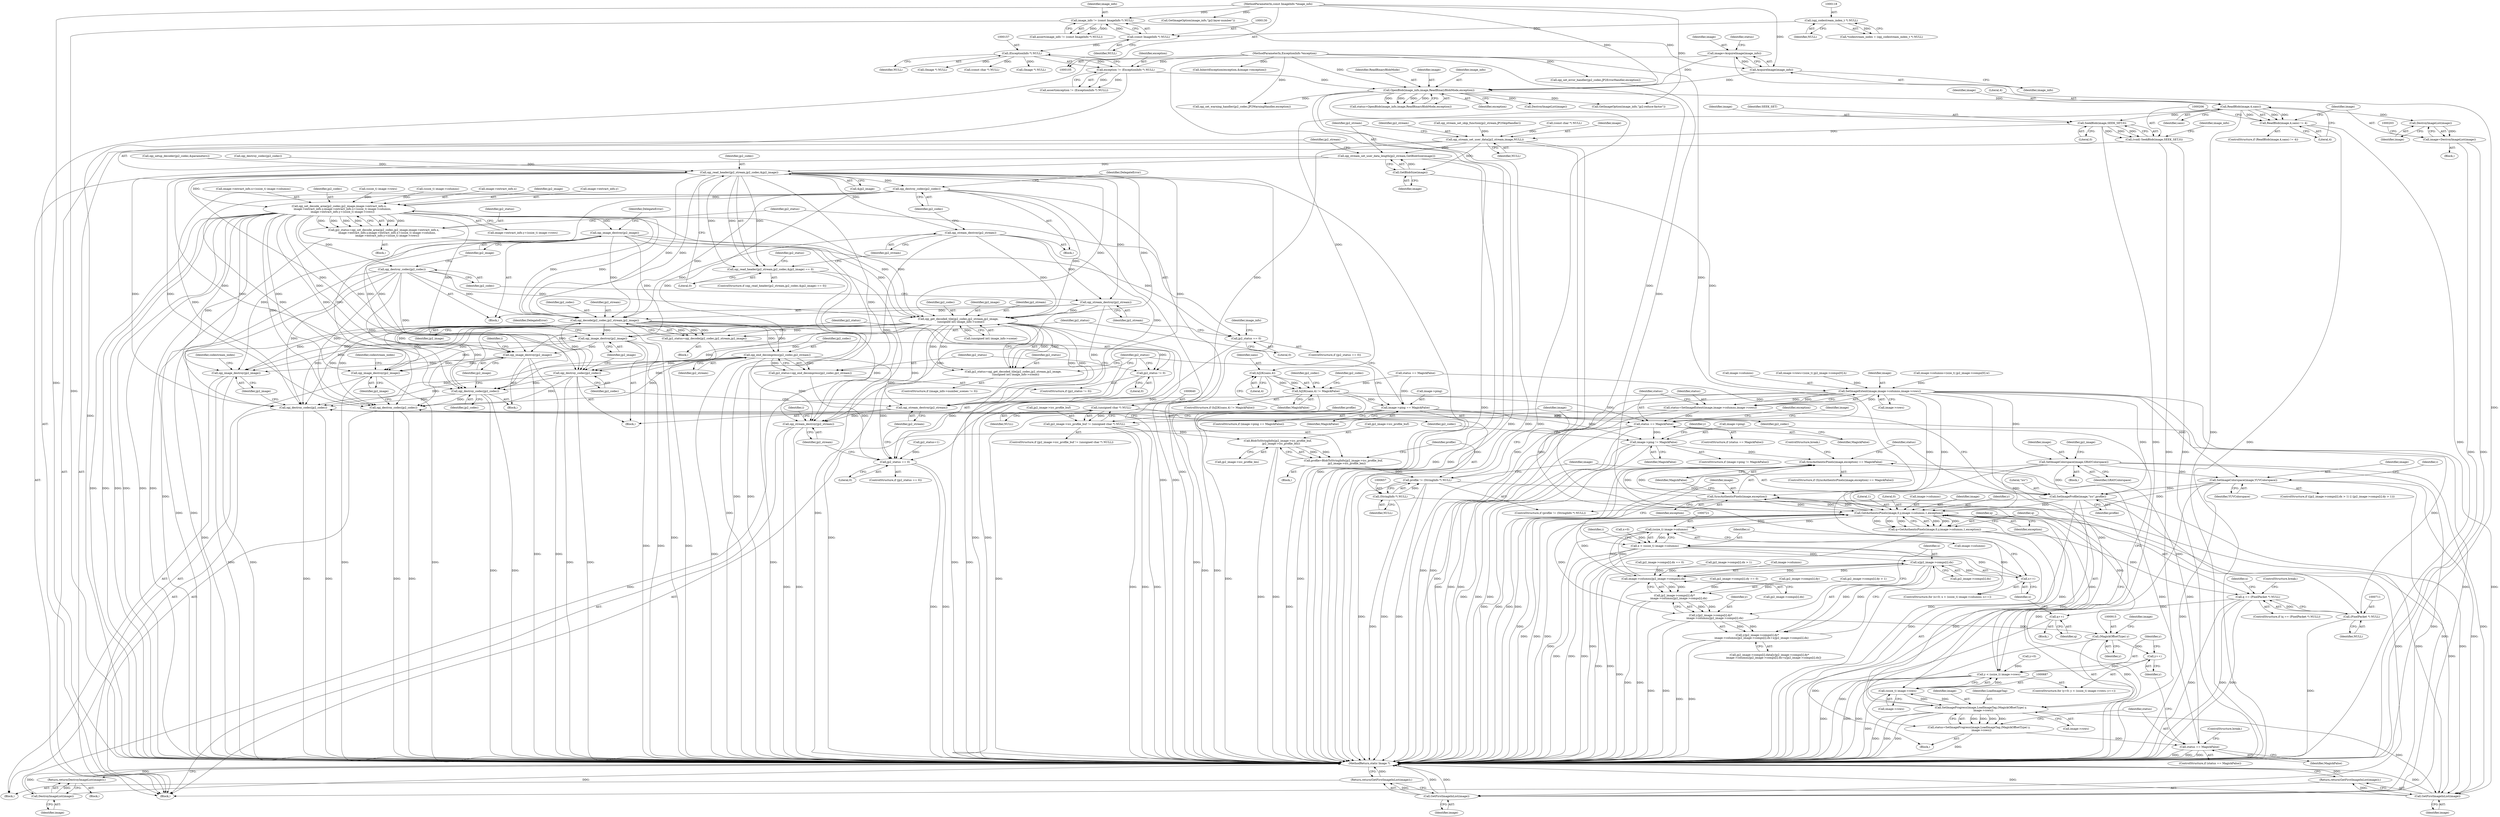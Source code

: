 digraph "0_ImageMagick_f6e9d0d9955e85bdd7540b251cd50d598dacc5e6_28@pointer" {
"1000191" [label="(Call,ReadBlob(image,4,sans))"];
"1000171" [label="(Call,OpenBlob(image_info,image,ReadBinaryBlobMode,exception))"];
"1000167" [label="(Call,AcquireImage(image_info))"];
"1000127" [label="(Call,image_info != (const ImageInfo *) NULL)"];
"1000106" [label="(MethodParameterIn,const ImageInfo *image_info)"];
"1000129" [label="(Call,(const ImageInfo *) NULL)"];
"1000117" [label="(Call,(opj_codestream_index_t *) NULL)"];
"1000165" [label="(Call,image=AcquireImage(image_info))"];
"1000154" [label="(Call,exception != (ExceptionInfo *) NULL)"];
"1000107" [label="(MethodParameterIn,ExceptionInfo *exception)"];
"1000156" [label="(Call,(ExceptionInfo *) NULL)"];
"1000190" [label="(Call,ReadBlob(image,4,sans) != 4)"];
"1000199" [label="(Call,DestroyImageList(image))"];
"1000197" [label="(Call,image=DestroyImageList(image))"];
"1000207" [label="(Call,SeekBlob(image,SEEK_SET,0))"];
"1000205" [label="(Call,(void) SeekBlob(image,SEEK_SET,0))"];
"1000314" [label="(Call,opj_stream_set_user_data(jp2_stream,image,NULL))"];
"1000318" [label="(Call,opj_stream_set_user_data_length(jp2_stream,GetBlobSize(image)))"];
"1000324" [label="(Call,opj_read_header(jp2_stream,jp2_codec,&jp2_image))"];
"1000323" [label="(Call,opj_read_header(jp2_stream,jp2_codec,&jp2_image) == 0)"];
"1000331" [label="(Call,opj_stream_destroy(jp2_stream))"];
"1000396" [label="(Call,opj_stream_destroy(jp2_stream))"];
"1000413" [label="(Call,opj_get_decoded_tile(jp2_codec,jp2_stream,jp2_image,\n      (unsigned int) image_info->scene))"];
"1000411" [label="(Call,jp2_status=opj_get_decoded_tile(jp2_codec,jp2_stream,jp2_image,\n      (unsigned int) image_info->scene))"];
"1000446" [label="(Call,jp2_status == 0)"];
"1000450" [label="(Call,opj_stream_destroy(jp2_stream))"];
"1000459" [label="(Call,opj_stream_destroy(jp2_stream))"];
"1000452" [label="(Call,opj_destroy_codec(jp2_codec))"];
"1000496" [label="(Call,opj_destroy_codec(jp2_codec))"];
"1000670" [label="(Call,opj_destroy_codec(jp2_codec))"];
"1000925" [label="(Call,opj_destroy_codec(jp2_codec))"];
"1000454" [label="(Call,opj_image_destroy(jp2_image))"];
"1000498" [label="(Call,opj_image_destroy(jp2_image))"];
"1000672" [label="(Call,opj_image_destroy(jp2_image))"];
"1000927" [label="(Call,opj_image_destroy(jp2_image))"];
"1000432" [label="(Call,opj_decode(jp2_codec,jp2_stream,jp2_image))"];
"1000430" [label="(Call,jp2_status=opj_decode(jp2_codec,jp2_stream,jp2_image))"];
"1000437" [label="(Call,jp2_status != 0)"];
"1000442" [label="(Call,opj_end_decompress(jp2_codec,jp2_stream))"];
"1000440" [label="(Call,jp2_status=opj_end_decompress(jp2_codec,jp2_stream))"];
"1000333" [label="(Call,opj_destroy_codec(jp2_codec))"];
"1000356" [label="(Call,opj_set_decode_area(jp2_codec,jp2_image,image->extract_info.x,\n        image->extract_info.y,image->extract_info.x+(ssize_t) image->columns,\n        image->extract_info.y+(ssize_t) image->rows))"];
"1000354" [label="(Call,jp2_status=opj_set_decode_area(jp2_codec,jp2_image,image->extract_info.x,\n        image->extract_info.y,image->extract_info.x+(ssize_t) image->columns,\n        image->extract_info.y+(ssize_t) image->rows))"];
"1000392" [label="(Call,jp2_status == 0)"];
"1000398" [label="(Call,opj_destroy_codec(jp2_codec))"];
"1000400" [label="(Call,opj_image_destroy(jp2_image))"];
"1000320" [label="(Call,GetBlobSize(image))"];
"1000539" [label="(Call,SetImageExtent(image,image->columns,image->rows))"];
"1000537" [label="(Call,status=SetImageExtent(image,image->columns,image->rows))"];
"1000548" [label="(Call,status == MagickFalse)"];
"1000664" [label="(Call,image->ping != MagickFalse)"];
"1000903" [label="(Call,SyncAuthenticPixels(image,exception) == MagickFalse)"];
"1000921" [label="(Call,status == MagickFalse)"];
"1000559" [label="(Call,DestroyImageList(image))"];
"1000558" [label="(Return,return(DestroyImageList(image));)"];
"1000573" [label="(Call,SetImageColorspace(image,GRAYColorspace))"];
"1000631" [label="(Call,SetImageColorspace(image,YUVColorspace))"];
"1000659" [label="(Call,SetImageProfile(image,\"icc\",profile))"];
"1000678" [label="(Call,GetFirstImageInList(image))"];
"1000677" [label="(Return,return(GetFirstImageInList(image));)"];
"1000698" [label="(Call,GetAuthenticPixels(image,0,y,image->columns,1,exception))"];
"1000696" [label="(Call,q=GetAuthenticPixels(image,0,y,image->columns,1,exception))"];
"1000708" [label="(Call,q == (PixelPacket *) NULL)"];
"1000900" [label="(Call,q++)"];
"1000720" [label="(Call,(ssize_t) image->columns)"];
"1000718" [label="(Call,x < (ssize_t) image->columns)"];
"1000725" [label="(Call,x++)"];
"1000797" [label="(Call,x/jp2_image->comps[i].dx)"];
"1000786" [label="(Call,image->columns/jp2_image->comps[i].dx)"];
"1000778" [label="(Call,jp2_image->comps[i].dy*\n          image->columns/jp2_image->comps[i].dx)"];
"1000776" [label="(Call,y/jp2_image->comps[i].dy*\n          image->columns/jp2_image->comps[i].dx)"];
"1000775" [label="(Call,y/jp2_image->comps[i].dy*\n          image->columns/jp2_image->comps[i].dx+x/jp2_image->comps[i].dx)"];
"1000914" [label="(Call,(MagickOffsetType) y)"];
"1000691" [label="(Call,y++)"];
"1000684" [label="(Call,y < (ssize_t) image->rows)"];
"1000911" [label="(Call,SetImageProgress(image,LoadImageTag,(MagickOffsetType) y,\n      image->rows))"];
"1000686" [label="(Call,(ssize_t) image->rows)"];
"1000909" [label="(Call,status=SetImageProgress(image,LoadImageTag,(MagickOffsetType) y,\n      image->rows))"];
"1000933" [label="(Call,GetFirstImageInList(image))"];
"1000932" [label="(Return,return(GetFirstImageInList(image));)"];
"1000904" [label="(Call,SyncAuthenticPixels(image,exception))"];
"1000639" [label="(Call,(unsigned char *) NULL)"];
"1000635" [label="(Call,jp2_image->icc_profile_buf != (unsigned char *) NULL)"];
"1000646" [label="(Call,BlobToStringInfo(jp2_image->icc_profile_buf,\n        jp2_image->icc_profile_len))"];
"1000644" [label="(Call,profile=BlobToStringInfo(jp2_image->icc_profile_buf,\n        jp2_image->icc_profile_len))"];
"1000654" [label="(Call,profile != (StringInfo *) NULL)"];
"1000656" [label="(Call,(StringInfo *) NULL)"];
"1000710" [label="(Call,(PixelPacket *) NULL)"];
"1000226" [label="(Call,IsJ2K(sans,4))"];
"1000225" [label="(Call,IsJ2K(sans,4) != MagickFalse)"];
"1000424" [label="(Call,image->ping == MagickFalse)"];
"1000572" [label="(Block,)"];
"1000292" [label="(Call,opj_destroy_codec(jp2_codec))"];
"1000326" [label="(Identifier,jp2_codec)"];
"1000714" [label="(ControlStructure,for (x=0; x < (ssize_t) image->columns; x++))"];
"1000486" [label="(Call,jp2_image->comps[i].dy == 0)"];
"1000243" [label="(Call,opj_set_error_handler(jp2_codec,JP2ErrorHandler,exception))"];
"1000128" [label="(Identifier,image_info)"];
"1000315" [label="(Identifier,jp2_stream)"];
"1000445" [label="(ControlStructure,if (jp2_status == 0))"];
"1000258" [label="(Call,(const char *) NULL)"];
"1000646" [label="(Call,BlobToStringInfo(jp2_image->icc_profile_buf,\n        jp2_image->icc_profile_len))"];
"1000311" [label="(Call,opj_stream_set_skip_function(jp2_stream,JP2SkipHandler))"];
"1000314" [label="(Call,opj_stream_set_user_data(jp2_stream,image,NULL))"];
"1000186" [label="(Call,(Image *) NULL)"];
"1000681" [label="(Call,y=0)"];
"1000610" [label="(Identifier,i)"];
"1000386" [label="(Call,(ssize_t) image->rows)"];
"1000380" [label="(Call,image->extract_info.y+(ssize_t) image->rows)"];
"1000498" [label="(Call,opj_image_destroy(jp2_image))"];
"1000661" [label="(Literal,\"icc\")"];
"1000117" [label="(Call,(opj_codestream_index_t *) NULL)"];
"1000671" [label="(Identifier,jp2_codec)"];
"1000696" [label="(Call,q=GetAuthenticPixels(image,0,y,image->columns,1,exception))"];
"1000210" [label="(Literal,0)"];
"1000688" [label="(Call,image->rows)"];
"1000156" [label="(Call,(ExceptionInfo *) NULL)"];
"1000636" [label="(Call,jp2_image->icc_profile_buf)"];
"1000920" [label="(ControlStructure,if (status == MagickFalse))"];
"1000548" [label="(Call,status == MagickFalse)"];
"1000909" [label="(Call,status=SetImageProgress(image,LoadImageTag,(MagickOffsetType) y,\n      image->rows))"];
"1000460" [label="(Identifier,jp2_stream)"];
"1000441" [label="(Identifier,jp2_status)"];
"1000664" [label="(Call,image->ping != MagickFalse)"];
"1000726" [label="(Identifier,x)"];
"1000573" [label="(Call,SetImageColorspace(image,GRAYColorspace))"];
"1000678" [label="(Call,GetFirstImageInList(image))"];
"1000635" [label="(Call,jp2_image->icc_profile_buf != (unsigned char *) NULL)"];
"1000541" [label="(Call,image->columns)"];
"1000905" [label="(Identifier,image)"];
"1000904" [label="(Call,SyncAuthenticPixels(image,exception))"];
"1000228" [label="(Literal,4)"];
"1000275" [label="(Call,(const char *) NULL)"];
"1000454" [label="(Call,opj_image_destroy(jp2_image))"];
"1000195" [label="(Literal,4)"];
"1000634" [label="(ControlStructure,if (jp2_image->icc_profile_buf != (unsigned char *) NULL))"];
"1000154" [label="(Call,exception != (ExceptionInfo *) NULL)"];
"1000115" [label="(Call,*codestream_index = (opj_codestream_index_t *) NULL)"];
"1000537" [label="(Call,status=SetImageExtent(image,image->columns,image->rows))"];
"1000463" [label="(Identifier,i)"];
"1000170" [label="(Identifier,status)"];
"1000639" [label="(Call,(unsigned char *) NULL)"];
"1000647" [label="(Call,jp2_image->icc_profile_buf)"];
"1000447" [label="(Identifier,jp2_status)"];
"1000669" [label="(Block,)"];
"1000209" [label="(Identifier,SEEK_SET)"];
"1000356" [label="(Call,opj_set_decode_area(jp2_codec,jp2_image,image->extract_info.x,\n        image->extract_info.y,image->extract_info.x+(ssize_t) image->columns,\n        image->extract_info.y+(ssize_t) image->rows))"];
"1000431" [label="(Identifier,jp2_status)"];
"1000395" [label="(Block,)"];
"1000709" [label="(Identifier,q)"];
"1000906" [label="(Identifier,exception)"];
"1000236" [label="(Identifier,jp2_codec)"];
"1000924" [label="(ControlStructure,break;)"];
"1000227" [label="(Identifier,sans)"];
"1000685" [label="(Identifier,y)"];
"1000705" [label="(Literal,1)"];
"1000325" [label="(Identifier,jp2_stream)"];
"1000922" [label="(Identifier,status)"];
"1000126" [label="(Call,assert(image_info != (const ImageInfo *) NULL))"];
"1000321" [label="(Identifier,image)"];
"1000319" [label="(Identifier,jp2_stream)"];
"1000923" [label="(Identifier,MagickFalse)"];
"1000495" [label="(Block,)"];
"1000401" [label="(Identifier,jp2_image)"];
"1000473" [label="(Identifier,i)"];
"1000334" [label="(Identifier,jp2_codec)"];
"1000799" [label="(Call,jp2_image->comps[i].dx)"];
"1000177" [label="(Call,status == MagickFalse)"];
"1000700" [label="(Literal,0)"];
"1000446" [label="(Call,jp2_status == 0)"];
"1000252" [label="(Call,GetImageOption(image_info,\"jp2:reduce-factor\"))"];
"1000331" [label="(Call,opj_stream_destroy(jp2_stream))"];
"1000167" [label="(Call,AcquireImage(image_info))"];
"1000398" [label="(Call,opj_destroy_codec(jp2_codec))"];
"1000215" [label="(Identifier,image_info)"];
"1000496" [label="(Call,opj_destroy_codec(jp2_codec))"];
"1000513" [label="(Call,image->rows=(size_t) jp2_image->comps[0].h)"];
"1000911" [label="(Call,SetImageProgress(image,LoadImageTag,(MagickOffsetType) y,\n      image->rows))"];
"1000205" [label="(Call,(void) SeekBlob(image,SEEK_SET,0))"];
"1000653" [label="(ControlStructure,if (profile != (StringInfo *) NULL))"];
"1000171" [label="(Call,OpenBlob(image_info,image,ReadBinaryBlobMode,exception))"];
"1000414" [label="(Identifier,jp2_codec)"];
"1000323" [label="(Call,opj_read_header(jp2_stream,jp2_codec,&jp2_image) == 0)"];
"1000443" [label="(Identifier,jp2_codec)"];
"1000189" [label="(ControlStructure,if (ReadBlob(image,4,sans) != 4))"];
"1000453" [label="(Identifier,jp2_codec)"];
"1000719" [label="(Identifier,x)"];
"1000712" [label="(Identifier,NULL)"];
"1000432" [label="(Call,opj_decode(jp2_codec,jp2_stream,jp2_image))"];
"1000119" [label="(Identifier,NULL)"];
"1000457" [label="(Identifier,DelegateError)"];
"1000672" [label="(Call,opj_image_destroy(jp2_image))"];
"1000787" [label="(Call,image->columns)"];
"1000650" [label="(Call,jp2_image->icc_profile_len)"];
"1000169" [label="(Call,status=OpenBlob(image_info,image,ReadBinaryBlobMode,exception))"];
"1000575" [label="(Identifier,GRAYColorspace)"];
"1000631" [label="(Call,SetImageColorspace(image,YUVColorspace))"];
"1000200" [label="(Identifier,image)"];
"1000477" [label="(Call,jp2_image->comps[i].dx == 0)"];
"1000918" [label="(Identifier,image)"];
"1000452" [label="(Call,opj_destroy_codec(jp2_codec))"];
"1000375" [label="(Call,(ssize_t) image->columns)"];
"1000707" [label="(ControlStructure,if (q == (PixelPacket *) NULL))"];
"1000917" [label="(Call,image->rows)"];
"1000544" [label="(Call,image->rows)"];
"1000433" [label="(Identifier,jp2_codec)"];
"1000168" [label="(Identifier,image_info)"];
"1000725" [label="(Call,x++)"];
"1000925" [label="(Call,opj_destroy_codec(jp2_codec))"];
"1000451" [label="(Identifier,jp2_stream)"];
"1000423" [label="(ControlStructure,if (image->ping == MagickFalse))"];
"1000428" [label="(Identifier,MagickFalse)"];
"1000400" [label="(Call,opj_image_destroy(jp2_image))"];
"1000702" [label="(Call,image->columns)"];
"1000226" [label="(Call,IsJ2K(sans,4))"];
"1000933" [label="(Call,GetFirstImageInList(image))"];
"1000438" [label="(Identifier,jp2_status)"];
"1000547" [label="(ControlStructure,if (status == MagickFalse))"];
"1000192" [label="(Identifier,image)"];
"1000786" [label="(Call,image->columns/jp2_image->comps[i].dx)"];
"1000682" [label="(Identifier,y)"];
"1000642" [label="(Block,)"];
"1000231" [label="(Identifier,jp2_codec)"];
"1000778" [label="(Call,jp2_image->comps[i].dy*\n          image->columns/jp2_image->comps[i].dx)"];
"1000644" [label="(Call,profile=BlobToStringInfo(jp2_image->icc_profile_buf,\n        jp2_image->icc_profile_len))"];
"1000910" [label="(Identifier,status)"];
"1000558" [label="(Return,return(DestroyImageList(image));)"];
"1000731" [label="(Identifier,i)"];
"1000405" [label="(ControlStructure,if (image_info->number_scenes != 0))"];
"1000670" [label="(Call,opj_destroy_codec(jp2_codec))"];
"1000797" [label="(Call,x/jp2_image->comps[i].dx)"];
"1000926" [label="(Identifier,jp2_codec)"];
"1000318" [label="(Call,opj_stream_set_user_data_length(jp2_stream,GetBlobSize(image)))"];
"1000914" [label="(Call,(MagickOffsetType) y)"];
"1000425" [label="(Call,image->ping)"];
"1000677" [label="(Return,return(GetFirstImageInList(image));)"];
"1000436" [label="(ControlStructure,if (jp2_status != 0))"];
"1000444" [label="(Identifier,jp2_stream)"];
"1000912" [label="(Identifier,image)"];
"1000658" [label="(Identifier,NULL)"];
"1000497" [label="(Identifier,jp2_codec)"];
"1000175" [label="(Identifier,exception)"];
"1000901" [label="(Identifier,q)"];
"1000779" [label="(Call,jp2_image->comps[i].dy)"];
"1000437" [label="(Call,jp2_status != 0)"];
"1000330" [label="(Block,)"];
"1000224" [label="(ControlStructure,if (IsJ2K(sans,4) != MagickFalse))"];
"1000710" [label="(Call,(PixelPacket *) NULL)"];
"1000622" [label="(Call,jp2_image->comps[i].dy > 1)"];
"1000540" [label="(Identifier,image)"];
"1000767" [label="(Call,jp2_image->comps[i].data[y/jp2_image->comps[i].dy*\n          image->columns/jp2_image->comps[i].dx+x/jp2_image->comps[i].dx])"];
"1000666" [label="(Identifier,image)"];
"1000448" [label="(Literal,0)"];
"1000155" [label="(Identifier,exception)"];
"1000553" [label="(Identifier,exception)"];
"1000934" [label="(Identifier,image)"];
"1000190" [label="(Call,ReadBlob(image,4,sans) != 4)"];
"1000359" [label="(Call,image->extract_info.x)"];
"1000574" [label="(Identifier,image)"];
"1000538" [label="(Identifier,status)"];
"1000902" [label="(ControlStructure,if (SyncAuthenticPixels(image,exception) == MagickFalse))"];
"1000449" [label="(Block,)"];
"1000108" [label="(Block,)"];
"1000722" [label="(Call,image->columns)"];
"1000354" [label="(Call,jp2_status=opj_set_decode_area(jp2_codec,jp2_image,image->extract_info.x,\n        image->extract_info.y,image->extract_info.x+(ssize_t) image->columns,\n        image->extract_info.y+(ssize_t) image->rows))"];
"1000777" [label="(Identifier,y)"];
"1000320" [label="(Call,GetBlobSize(image))"];
"1000393" [label="(Identifier,jp2_status)"];
"1000183" [label="(Call,DestroyImageList(image))"];
"1000611" [label="(ControlStructure,if ((jp2_image->comps[i].dx > 1) || (jp2_image->comps[i].dy > 1)))"];
"1000153" [label="(Call,assert(exception != (ExceptionInfo *) NULL))"];
"1000656" [label="(Call,(StringInfo *) NULL)"];
"1000131" [label="(Identifier,NULL)"];
"1000107" [label="(MethodParameterIn,ExceptionInfo *exception)"];
"1000539" [label="(Call,SetImageExtent(image,image->columns,image->rows))"];
"1000931" [label="(Identifier,codestream_index)"];
"1000127" [label="(Call,image_info != (const ImageInfo *) NULL)"];
"1000560" [label="(Identifier,image)"];
"1000549" [label="(Identifier,status)"];
"1000706" [label="(Identifier,exception)"];
"1000699" [label="(Identifier,image)"];
"1000776" [label="(Call,y/jp2_image->comps[i].dy*\n          image->columns/jp2_image->comps[i].dx)"];
"1000613" [label="(Call,jp2_image->comps[i].dx > 1)"];
"1000106" [label="(MethodParameterIn,const ImageInfo *image_info)"];
"1000655" [label="(Identifier,profile)"];
"1000563" [label="(Identifier,image)"];
"1000692" [label="(Identifier,y)"];
"1000269" [label="(Call,GetImageOption(image_info,\"jp2:layer-number\"))"];
"1000329" [label="(Literal,0)"];
"1000665" [label="(Call,image->ping)"];
"1000338" [label="(Call,jp2_status=1)"];
"1000679" [label="(Identifier,image)"];
"1000713" [label="(ControlStructure,break;)"];
"1000358" [label="(Identifier,jp2_image)"];
"1000408" [label="(Identifier,image_info)"];
"1000932" [label="(Return,return(GetFirstImageInList(image));)"];
"1000174" [label="(Identifier,ReadBinaryBlobMode)"];
"1000908" [label="(ControlStructure,break;)"];
"1000684" [label="(Call,y < (ssize_t) image->rows)"];
"1000715" [label="(Call,x=0)"];
"1000417" [label="(Call,(unsigned int) image_info->scene)"];
"1000317" [label="(Identifier,NULL)"];
"1000336" [label="(Identifier,DelegateError)"];
"1000394" [label="(Literal,0)"];
"1000663" [label="(ControlStructure,if (image->ping != MagickFalse))"];
"1000158" [label="(Identifier,NULL)"];
"1000208" [label="(Identifier,image)"];
"1000686" [label="(Call,(ssize_t) image->rows)"];
"1000403" [label="(Identifier,DelegateError)"];
"1000662" [label="(Identifier,profile)"];
"1000697" [label="(Identifier,q)"];
"1000579" [label="(Identifier,jp2_image)"];
"1000708" [label="(Call,q == (PixelPacket *) NULL)"];
"1000916" [label="(Identifier,y)"];
"1000324" [label="(Call,opj_read_header(jp2_stream,jp2_codec,&jp2_image))"];
"1000392" [label="(Call,jp2_status == 0)"];
"1000364" [label="(Call,image->extract_info.y)"];
"1000369" [label="(Call,image->extract_info.x+(ssize_t) image->columns)"];
"1000680" [label="(ControlStructure,for (y=0; y < (ssize_t) image->rows; y++))"];
"1000327" [label="(Call,&jp2_image)"];
"1000439" [label="(Literal,0)"];
"1000197" [label="(Call,image=DestroyImageList(image))"];
"1000166" [label="(Identifier,image)"];
"1000641" [label="(Identifier,NULL)"];
"1000913" [label="(Identifier,LoadImageTag)"];
"1000198" [label="(Identifier,image)"];
"1000413" [label="(Call,opj_get_decoded_tile(jp2_codec,jp2_stream,jp2_image,\n      (unsigned int) image_info->scene))"];
"1000196" [label="(Block,)"];
"1000355" [label="(Identifier,jp2_status)"];
"1000559" [label="(Call,DestroyImageList(image))"];
"1000691" [label="(Call,y++)"];
"1000316" [label="(Identifier,image)"];
"1000500" [label="(Call,image->columns=(size_t) jp2_image->comps[0].w)"];
"1000903" [label="(Call,SyncAuthenticPixels(image,exception) == MagickFalse)"];
"1000633" [label="(Identifier,YUVColorspace)"];
"1000693" [label="(Block,)"];
"1000718" [label="(Call,x < (ssize_t) image->columns)"];
"1000798" [label="(Identifier,x)"];
"1000191" [label="(Call,ReadBlob(image,4,sans))"];
"1000411" [label="(Call,jp2_status=opj_get_decoded_tile(jp2_codec,jp2_stream,jp2_image,\n      (unsigned int) image_info->scene))"];
"1000552" [label="(Call,InheritException(exception,&image->exception))"];
"1000424" [label="(Call,image->ping == MagickFalse)"];
"1000194" [label="(Identifier,sans)"];
"1000900" [label="(Call,q++)"];
"1000416" [label="(Identifier,jp2_image)"];
"1000332" [label="(Identifier,jp2_stream)"];
"1000225" [label="(Call,IsJ2K(sans,4) != MagickFalse)"];
"1000660" [label="(Identifier,image)"];
"1000727" [label="(Block,)"];
"1000499" [label="(Identifier,jp2_image)"];
"1000775" [label="(Call,y/jp2_image->comps[i].dy*\n          image->columns/jp2_image->comps[i].dx+x/jp2_image->comps[i].dx)"];
"1000701" [label="(Identifier,y)"];
"1000165" [label="(Call,image=AcquireImage(image_info))"];
"1000698" [label="(Call,GetAuthenticPixels(image,0,y,image->columns,1,exception))"];
"1000286" [label="(Call,opj_setup_decoder(jp2_codec,&parameters))"];
"1000353" [label="(Block,)"];
"1000716" [label="(Identifier,x)"];
"1000391" [label="(ControlStructure,if (jp2_status == 0))"];
"1000935" [label="(MethodReturn,static Image *)"];
"1000129" [label="(Call,(const ImageInfo *) NULL)"];
"1000396" [label="(Call,opj_stream_destroy(jp2_stream))"];
"1000229" [label="(Identifier,MagickFalse)"];
"1000907" [label="(Identifier,MagickFalse)"];
"1000207" [label="(Call,SeekBlob(image,SEEK_SET,0))"];
"1000632" [label="(Identifier,image)"];
"1000927" [label="(Call,opj_image_destroy(jp2_image))"];
"1000659" [label="(Call,SetImageProfile(image,\"icc\",profile))"];
"1000429" [label="(Block,)"];
"1000322" [label="(ControlStructure,if (opj_read_header(jp2_stream,jp2_codec,&jp2_image) == 0))"];
"1000397" [label="(Identifier,jp2_stream)"];
"1000676" [label="(Identifier,codestream_index)"];
"1000790" [label="(Call,jp2_image->comps[i].dx)"];
"1000202" [label="(Call,(Image *) NULL)"];
"1000921" [label="(Call,status == MagickFalse)"];
"1000551" [label="(Block,)"];
"1000399" [label="(Identifier,jp2_codec)"];
"1000434" [label="(Identifier,jp2_stream)"];
"1000645" [label="(Identifier,profile)"];
"1000450" [label="(Call,opj_stream_destroy(jp2_stream))"];
"1000654" [label="(Call,profile != (StringInfo *) NULL)"];
"1000430" [label="(Call,jp2_status=opj_decode(jp2_codec,jp2_stream,jp2_image))"];
"1000550" [label="(Identifier,MagickFalse)"];
"1000928" [label="(Identifier,jp2_image)"];
"1000412" [label="(Identifier,jp2_status)"];
"1000440" [label="(Call,jp2_status=opj_end_decompress(jp2_codec,jp2_stream))"];
"1000455" [label="(Identifier,jp2_image)"];
"1000173" [label="(Identifier,image)"];
"1000333" [label="(Call,opj_destroy_codec(jp2_codec))"];
"1000673" [label="(Identifier,jp2_image)"];
"1000339" [label="(Identifier,jp2_status)"];
"1000357" [label="(Identifier,jp2_codec)"];
"1000459" [label="(Call,opj_stream_destroy(jp2_stream))"];
"1000415" [label="(Identifier,jp2_stream)"];
"1000172" [label="(Identifier,image_info)"];
"1000442" [label="(Call,opj_end_decompress(jp2_codec,jp2_stream))"];
"1000199" [label="(Call,DestroyImageList(image))"];
"1000193" [label="(Literal,4)"];
"1000668" [label="(Identifier,MagickFalse)"];
"1000435" [label="(Identifier,jp2_image)"];
"1000239" [label="(Call,opj_set_warning_handler(jp2_codec,JP2WarningHandler,exception))"];
"1000720" [label="(Call,(ssize_t) image->columns)"];
"1000191" -> "1000190"  [label="AST: "];
"1000191" -> "1000194"  [label="CFG: "];
"1000192" -> "1000191"  [label="AST: "];
"1000193" -> "1000191"  [label="AST: "];
"1000194" -> "1000191"  [label="AST: "];
"1000195" -> "1000191"  [label="CFG: "];
"1000191" -> "1000935"  [label="DDG: "];
"1000191" -> "1000190"  [label="DDG: "];
"1000191" -> "1000190"  [label="DDG: "];
"1000191" -> "1000190"  [label="DDG: "];
"1000171" -> "1000191"  [label="DDG: "];
"1000191" -> "1000199"  [label="DDG: "];
"1000191" -> "1000207"  [label="DDG: "];
"1000191" -> "1000226"  [label="DDG: "];
"1000171" -> "1000169"  [label="AST: "];
"1000171" -> "1000175"  [label="CFG: "];
"1000172" -> "1000171"  [label="AST: "];
"1000173" -> "1000171"  [label="AST: "];
"1000174" -> "1000171"  [label="AST: "];
"1000175" -> "1000171"  [label="AST: "];
"1000169" -> "1000171"  [label="CFG: "];
"1000171" -> "1000935"  [label="DDG: "];
"1000171" -> "1000935"  [label="DDG: "];
"1000171" -> "1000935"  [label="DDG: "];
"1000171" -> "1000169"  [label="DDG: "];
"1000171" -> "1000169"  [label="DDG: "];
"1000171" -> "1000169"  [label="DDG: "];
"1000171" -> "1000169"  [label="DDG: "];
"1000167" -> "1000171"  [label="DDG: "];
"1000106" -> "1000171"  [label="DDG: "];
"1000165" -> "1000171"  [label="DDG: "];
"1000154" -> "1000171"  [label="DDG: "];
"1000107" -> "1000171"  [label="DDG: "];
"1000171" -> "1000183"  [label="DDG: "];
"1000171" -> "1000239"  [label="DDG: "];
"1000171" -> "1000252"  [label="DDG: "];
"1000167" -> "1000165"  [label="AST: "];
"1000167" -> "1000168"  [label="CFG: "];
"1000168" -> "1000167"  [label="AST: "];
"1000165" -> "1000167"  [label="CFG: "];
"1000167" -> "1000165"  [label="DDG: "];
"1000127" -> "1000167"  [label="DDG: "];
"1000106" -> "1000167"  [label="DDG: "];
"1000127" -> "1000126"  [label="AST: "];
"1000127" -> "1000129"  [label="CFG: "];
"1000128" -> "1000127"  [label="AST: "];
"1000129" -> "1000127"  [label="AST: "];
"1000126" -> "1000127"  [label="CFG: "];
"1000127" -> "1000935"  [label="DDG: "];
"1000127" -> "1000126"  [label="DDG: "];
"1000127" -> "1000126"  [label="DDG: "];
"1000106" -> "1000127"  [label="DDG: "];
"1000129" -> "1000127"  [label="DDG: "];
"1000106" -> "1000105"  [label="AST: "];
"1000106" -> "1000935"  [label="DDG: "];
"1000106" -> "1000252"  [label="DDG: "];
"1000106" -> "1000269"  [label="DDG: "];
"1000129" -> "1000131"  [label="CFG: "];
"1000130" -> "1000129"  [label="AST: "];
"1000131" -> "1000129"  [label="AST: "];
"1000117" -> "1000129"  [label="DDG: "];
"1000129" -> "1000156"  [label="DDG: "];
"1000117" -> "1000115"  [label="AST: "];
"1000117" -> "1000119"  [label="CFG: "];
"1000118" -> "1000117"  [label="AST: "];
"1000119" -> "1000117"  [label="AST: "];
"1000115" -> "1000117"  [label="CFG: "];
"1000117" -> "1000115"  [label="DDG: "];
"1000165" -> "1000108"  [label="AST: "];
"1000166" -> "1000165"  [label="AST: "];
"1000170" -> "1000165"  [label="CFG: "];
"1000165" -> "1000935"  [label="DDG: "];
"1000154" -> "1000153"  [label="AST: "];
"1000154" -> "1000156"  [label="CFG: "];
"1000155" -> "1000154"  [label="AST: "];
"1000156" -> "1000154"  [label="AST: "];
"1000153" -> "1000154"  [label="CFG: "];
"1000154" -> "1000935"  [label="DDG: "];
"1000154" -> "1000153"  [label="DDG: "];
"1000154" -> "1000153"  [label="DDG: "];
"1000107" -> "1000154"  [label="DDG: "];
"1000156" -> "1000154"  [label="DDG: "];
"1000107" -> "1000105"  [label="AST: "];
"1000107" -> "1000935"  [label="DDG: "];
"1000107" -> "1000239"  [label="DDG: "];
"1000107" -> "1000243"  [label="DDG: "];
"1000107" -> "1000552"  [label="DDG: "];
"1000107" -> "1000698"  [label="DDG: "];
"1000107" -> "1000904"  [label="DDG: "];
"1000156" -> "1000158"  [label="CFG: "];
"1000157" -> "1000156"  [label="AST: "];
"1000158" -> "1000156"  [label="AST: "];
"1000156" -> "1000186"  [label="DDG: "];
"1000156" -> "1000202"  [label="DDG: "];
"1000156" -> "1000258"  [label="DDG: "];
"1000190" -> "1000189"  [label="AST: "];
"1000190" -> "1000195"  [label="CFG: "];
"1000195" -> "1000190"  [label="AST: "];
"1000198" -> "1000190"  [label="CFG: "];
"1000206" -> "1000190"  [label="CFG: "];
"1000190" -> "1000935"  [label="DDG: "];
"1000190" -> "1000935"  [label="DDG: "];
"1000199" -> "1000197"  [label="AST: "];
"1000199" -> "1000200"  [label="CFG: "];
"1000200" -> "1000199"  [label="AST: "];
"1000197" -> "1000199"  [label="CFG: "];
"1000199" -> "1000197"  [label="DDG: "];
"1000197" -> "1000196"  [label="AST: "];
"1000198" -> "1000197"  [label="AST: "];
"1000203" -> "1000197"  [label="CFG: "];
"1000197" -> "1000935"  [label="DDG: "];
"1000197" -> "1000935"  [label="DDG: "];
"1000207" -> "1000205"  [label="AST: "];
"1000207" -> "1000210"  [label="CFG: "];
"1000208" -> "1000207"  [label="AST: "];
"1000209" -> "1000207"  [label="AST: "];
"1000210" -> "1000207"  [label="AST: "];
"1000205" -> "1000207"  [label="CFG: "];
"1000207" -> "1000935"  [label="DDG: "];
"1000207" -> "1000205"  [label="DDG: "];
"1000207" -> "1000205"  [label="DDG: "];
"1000207" -> "1000205"  [label="DDG: "];
"1000207" -> "1000314"  [label="DDG: "];
"1000205" -> "1000108"  [label="AST: "];
"1000206" -> "1000205"  [label="AST: "];
"1000215" -> "1000205"  [label="CFG: "];
"1000205" -> "1000935"  [label="DDG: "];
"1000205" -> "1000935"  [label="DDG: "];
"1000314" -> "1000108"  [label="AST: "];
"1000314" -> "1000317"  [label="CFG: "];
"1000315" -> "1000314"  [label="AST: "];
"1000316" -> "1000314"  [label="AST: "];
"1000317" -> "1000314"  [label="AST: "];
"1000319" -> "1000314"  [label="CFG: "];
"1000314" -> "1000935"  [label="DDG: "];
"1000314" -> "1000935"  [label="DDG: "];
"1000311" -> "1000314"  [label="DDG: "];
"1000275" -> "1000314"  [label="DDG: "];
"1000314" -> "1000318"  [label="DDG: "];
"1000314" -> "1000320"  [label="DDG: "];
"1000314" -> "1000639"  [label="DDG: "];
"1000318" -> "1000108"  [label="AST: "];
"1000318" -> "1000320"  [label="CFG: "];
"1000319" -> "1000318"  [label="AST: "];
"1000320" -> "1000318"  [label="AST: "];
"1000325" -> "1000318"  [label="CFG: "];
"1000318" -> "1000935"  [label="DDG: "];
"1000318" -> "1000935"  [label="DDG: "];
"1000320" -> "1000318"  [label="DDG: "];
"1000318" -> "1000324"  [label="DDG: "];
"1000324" -> "1000323"  [label="AST: "];
"1000324" -> "1000327"  [label="CFG: "];
"1000325" -> "1000324"  [label="AST: "];
"1000326" -> "1000324"  [label="AST: "];
"1000327" -> "1000324"  [label="AST: "];
"1000329" -> "1000324"  [label="CFG: "];
"1000324" -> "1000935"  [label="DDG: "];
"1000324" -> "1000935"  [label="DDG: "];
"1000324" -> "1000323"  [label="DDG: "];
"1000324" -> "1000323"  [label="DDG: "];
"1000324" -> "1000323"  [label="DDG: "];
"1000292" -> "1000324"  [label="DDG: "];
"1000286" -> "1000324"  [label="DDG: "];
"1000324" -> "1000331"  [label="DDG: "];
"1000324" -> "1000333"  [label="DDG: "];
"1000324" -> "1000356"  [label="DDG: "];
"1000324" -> "1000396"  [label="DDG: "];
"1000324" -> "1000413"  [label="DDG: "];
"1000324" -> "1000413"  [label="DDG: "];
"1000324" -> "1000432"  [label="DDG: "];
"1000324" -> "1000432"  [label="DDG: "];
"1000324" -> "1000450"  [label="DDG: "];
"1000324" -> "1000452"  [label="DDG: "];
"1000324" -> "1000459"  [label="DDG: "];
"1000324" -> "1000496"  [label="DDG: "];
"1000324" -> "1000670"  [label="DDG: "];
"1000324" -> "1000925"  [label="DDG: "];
"1000323" -> "1000322"  [label="AST: "];
"1000323" -> "1000329"  [label="CFG: "];
"1000329" -> "1000323"  [label="AST: "];
"1000332" -> "1000323"  [label="CFG: "];
"1000339" -> "1000323"  [label="CFG: "];
"1000323" -> "1000935"  [label="DDG: "];
"1000323" -> "1000935"  [label="DDG: "];
"1000331" -> "1000330"  [label="AST: "];
"1000331" -> "1000332"  [label="CFG: "];
"1000332" -> "1000331"  [label="AST: "];
"1000334" -> "1000331"  [label="CFG: "];
"1000331" -> "1000396"  [label="DDG: "];
"1000331" -> "1000413"  [label="DDG: "];
"1000331" -> "1000432"  [label="DDG: "];
"1000331" -> "1000450"  [label="DDG: "];
"1000331" -> "1000459"  [label="DDG: "];
"1000396" -> "1000395"  [label="AST: "];
"1000396" -> "1000397"  [label="CFG: "];
"1000397" -> "1000396"  [label="AST: "];
"1000399" -> "1000396"  [label="CFG: "];
"1000396" -> "1000413"  [label="DDG: "];
"1000396" -> "1000432"  [label="DDG: "];
"1000396" -> "1000450"  [label="DDG: "];
"1000396" -> "1000459"  [label="DDG: "];
"1000413" -> "1000411"  [label="AST: "];
"1000413" -> "1000417"  [label="CFG: "];
"1000414" -> "1000413"  [label="AST: "];
"1000415" -> "1000413"  [label="AST: "];
"1000416" -> "1000413"  [label="AST: "];
"1000417" -> "1000413"  [label="AST: "];
"1000411" -> "1000413"  [label="CFG: "];
"1000413" -> "1000935"  [label="DDG: "];
"1000413" -> "1000935"  [label="DDG: "];
"1000413" -> "1000935"  [label="DDG: "];
"1000413" -> "1000411"  [label="DDG: "];
"1000413" -> "1000411"  [label="DDG: "];
"1000413" -> "1000411"  [label="DDG: "];
"1000413" -> "1000411"  [label="DDG: "];
"1000333" -> "1000413"  [label="DDG: "];
"1000356" -> "1000413"  [label="DDG: "];
"1000356" -> "1000413"  [label="DDG: "];
"1000398" -> "1000413"  [label="DDG: "];
"1000400" -> "1000413"  [label="DDG: "];
"1000417" -> "1000413"  [label="DDG: "];
"1000413" -> "1000450"  [label="DDG: "];
"1000413" -> "1000452"  [label="DDG: "];
"1000413" -> "1000454"  [label="DDG: "];
"1000413" -> "1000459"  [label="DDG: "];
"1000413" -> "1000496"  [label="DDG: "];
"1000413" -> "1000498"  [label="DDG: "];
"1000413" -> "1000670"  [label="DDG: "];
"1000413" -> "1000672"  [label="DDG: "];
"1000413" -> "1000925"  [label="DDG: "];
"1000413" -> "1000927"  [label="DDG: "];
"1000411" -> "1000405"  [label="AST: "];
"1000412" -> "1000411"  [label="AST: "];
"1000447" -> "1000411"  [label="CFG: "];
"1000411" -> "1000935"  [label="DDG: "];
"1000411" -> "1000446"  [label="DDG: "];
"1000446" -> "1000445"  [label="AST: "];
"1000446" -> "1000448"  [label="CFG: "];
"1000447" -> "1000446"  [label="AST: "];
"1000448" -> "1000446"  [label="AST: "];
"1000451" -> "1000446"  [label="CFG: "];
"1000460" -> "1000446"  [label="CFG: "];
"1000446" -> "1000935"  [label="DDG: "];
"1000446" -> "1000935"  [label="DDG: "];
"1000338" -> "1000446"  [label="DDG: "];
"1000437" -> "1000446"  [label="DDG: "];
"1000392" -> "1000446"  [label="DDG: "];
"1000440" -> "1000446"  [label="DDG: "];
"1000450" -> "1000449"  [label="AST: "];
"1000450" -> "1000451"  [label="CFG: "];
"1000451" -> "1000450"  [label="AST: "];
"1000453" -> "1000450"  [label="CFG: "];
"1000432" -> "1000450"  [label="DDG: "];
"1000442" -> "1000450"  [label="DDG: "];
"1000450" -> "1000459"  [label="DDG: "];
"1000459" -> "1000108"  [label="AST: "];
"1000459" -> "1000460"  [label="CFG: "];
"1000460" -> "1000459"  [label="AST: "];
"1000463" -> "1000459"  [label="CFG: "];
"1000459" -> "1000935"  [label="DDG: "];
"1000459" -> "1000935"  [label="DDG: "];
"1000432" -> "1000459"  [label="DDG: "];
"1000442" -> "1000459"  [label="DDG: "];
"1000452" -> "1000449"  [label="AST: "];
"1000452" -> "1000453"  [label="CFG: "];
"1000453" -> "1000452"  [label="AST: "];
"1000455" -> "1000452"  [label="CFG: "];
"1000452" -> "1000935"  [label="DDG: "];
"1000452" -> "1000935"  [label="DDG: "];
"1000333" -> "1000452"  [label="DDG: "];
"1000442" -> "1000452"  [label="DDG: "];
"1000356" -> "1000452"  [label="DDG: "];
"1000432" -> "1000452"  [label="DDG: "];
"1000398" -> "1000452"  [label="DDG: "];
"1000452" -> "1000496"  [label="DDG: "];
"1000452" -> "1000670"  [label="DDG: "];
"1000452" -> "1000925"  [label="DDG: "];
"1000496" -> "1000495"  [label="AST: "];
"1000496" -> "1000497"  [label="CFG: "];
"1000497" -> "1000496"  [label="AST: "];
"1000499" -> "1000496"  [label="CFG: "];
"1000496" -> "1000935"  [label="DDG: "];
"1000496" -> "1000935"  [label="DDG: "];
"1000333" -> "1000496"  [label="DDG: "];
"1000442" -> "1000496"  [label="DDG: "];
"1000356" -> "1000496"  [label="DDG: "];
"1000398" -> "1000496"  [label="DDG: "];
"1000432" -> "1000496"  [label="DDG: "];
"1000496" -> "1000670"  [label="DDG: "];
"1000496" -> "1000925"  [label="DDG: "];
"1000670" -> "1000669"  [label="AST: "];
"1000670" -> "1000671"  [label="CFG: "];
"1000671" -> "1000670"  [label="AST: "];
"1000673" -> "1000670"  [label="CFG: "];
"1000670" -> "1000935"  [label="DDG: "];
"1000670" -> "1000935"  [label="DDG: "];
"1000333" -> "1000670"  [label="DDG: "];
"1000442" -> "1000670"  [label="DDG: "];
"1000356" -> "1000670"  [label="DDG: "];
"1000398" -> "1000670"  [label="DDG: "];
"1000432" -> "1000670"  [label="DDG: "];
"1000925" -> "1000108"  [label="AST: "];
"1000925" -> "1000926"  [label="CFG: "];
"1000926" -> "1000925"  [label="AST: "];
"1000928" -> "1000925"  [label="CFG: "];
"1000925" -> "1000935"  [label="DDG: "];
"1000925" -> "1000935"  [label="DDG: "];
"1000333" -> "1000925"  [label="DDG: "];
"1000442" -> "1000925"  [label="DDG: "];
"1000356" -> "1000925"  [label="DDG: "];
"1000398" -> "1000925"  [label="DDG: "];
"1000432" -> "1000925"  [label="DDG: "];
"1000454" -> "1000449"  [label="AST: "];
"1000454" -> "1000455"  [label="CFG: "];
"1000455" -> "1000454"  [label="AST: "];
"1000457" -> "1000454"  [label="CFG: "];
"1000454" -> "1000935"  [label="DDG: "];
"1000454" -> "1000935"  [label="DDG: "];
"1000400" -> "1000454"  [label="DDG: "];
"1000356" -> "1000454"  [label="DDG: "];
"1000432" -> "1000454"  [label="DDG: "];
"1000454" -> "1000498"  [label="DDG: "];
"1000454" -> "1000672"  [label="DDG: "];
"1000454" -> "1000927"  [label="DDG: "];
"1000498" -> "1000495"  [label="AST: "];
"1000498" -> "1000499"  [label="CFG: "];
"1000499" -> "1000498"  [label="AST: "];
"1000473" -> "1000498"  [label="CFG: "];
"1000498" -> "1000935"  [label="DDG: "];
"1000498" -> "1000935"  [label="DDG: "];
"1000400" -> "1000498"  [label="DDG: "];
"1000356" -> "1000498"  [label="DDG: "];
"1000432" -> "1000498"  [label="DDG: "];
"1000498" -> "1000672"  [label="DDG: "];
"1000498" -> "1000927"  [label="DDG: "];
"1000672" -> "1000669"  [label="AST: "];
"1000672" -> "1000673"  [label="CFG: "];
"1000673" -> "1000672"  [label="AST: "];
"1000676" -> "1000672"  [label="CFG: "];
"1000672" -> "1000935"  [label="DDG: "];
"1000672" -> "1000935"  [label="DDG: "];
"1000400" -> "1000672"  [label="DDG: "];
"1000356" -> "1000672"  [label="DDG: "];
"1000432" -> "1000672"  [label="DDG: "];
"1000927" -> "1000108"  [label="AST: "];
"1000927" -> "1000928"  [label="CFG: "];
"1000928" -> "1000927"  [label="AST: "];
"1000931" -> "1000927"  [label="CFG: "];
"1000927" -> "1000935"  [label="DDG: "];
"1000927" -> "1000935"  [label="DDG: "];
"1000400" -> "1000927"  [label="DDG: "];
"1000356" -> "1000927"  [label="DDG: "];
"1000432" -> "1000927"  [label="DDG: "];
"1000432" -> "1000430"  [label="AST: "];
"1000432" -> "1000435"  [label="CFG: "];
"1000433" -> "1000432"  [label="AST: "];
"1000434" -> "1000432"  [label="AST: "];
"1000435" -> "1000432"  [label="AST: "];
"1000430" -> "1000432"  [label="CFG: "];
"1000432" -> "1000935"  [label="DDG: "];
"1000432" -> "1000935"  [label="DDG: "];
"1000432" -> "1000430"  [label="DDG: "];
"1000432" -> "1000430"  [label="DDG: "];
"1000432" -> "1000430"  [label="DDG: "];
"1000333" -> "1000432"  [label="DDG: "];
"1000356" -> "1000432"  [label="DDG: "];
"1000356" -> "1000432"  [label="DDG: "];
"1000398" -> "1000432"  [label="DDG: "];
"1000400" -> "1000432"  [label="DDG: "];
"1000432" -> "1000442"  [label="DDG: "];
"1000432" -> "1000442"  [label="DDG: "];
"1000430" -> "1000429"  [label="AST: "];
"1000431" -> "1000430"  [label="AST: "];
"1000438" -> "1000430"  [label="CFG: "];
"1000430" -> "1000935"  [label="DDG: "];
"1000430" -> "1000437"  [label="DDG: "];
"1000437" -> "1000436"  [label="AST: "];
"1000437" -> "1000439"  [label="CFG: "];
"1000438" -> "1000437"  [label="AST: "];
"1000439" -> "1000437"  [label="AST: "];
"1000441" -> "1000437"  [label="CFG: "];
"1000447" -> "1000437"  [label="CFG: "];
"1000437" -> "1000935"  [label="DDG: "];
"1000442" -> "1000440"  [label="AST: "];
"1000442" -> "1000444"  [label="CFG: "];
"1000443" -> "1000442"  [label="AST: "];
"1000444" -> "1000442"  [label="AST: "];
"1000440" -> "1000442"  [label="CFG: "];
"1000442" -> "1000935"  [label="DDG: "];
"1000442" -> "1000440"  [label="DDG: "];
"1000442" -> "1000440"  [label="DDG: "];
"1000440" -> "1000436"  [label="AST: "];
"1000441" -> "1000440"  [label="AST: "];
"1000447" -> "1000440"  [label="CFG: "];
"1000440" -> "1000935"  [label="DDG: "];
"1000333" -> "1000330"  [label="AST: "];
"1000333" -> "1000334"  [label="CFG: "];
"1000334" -> "1000333"  [label="AST: "];
"1000336" -> "1000333"  [label="CFG: "];
"1000333" -> "1000935"  [label="DDG: "];
"1000333" -> "1000935"  [label="DDG: "];
"1000333" -> "1000356"  [label="DDG: "];
"1000356" -> "1000354"  [label="AST: "];
"1000356" -> "1000380"  [label="CFG: "];
"1000357" -> "1000356"  [label="AST: "];
"1000358" -> "1000356"  [label="AST: "];
"1000359" -> "1000356"  [label="AST: "];
"1000364" -> "1000356"  [label="AST: "];
"1000369" -> "1000356"  [label="AST: "];
"1000380" -> "1000356"  [label="AST: "];
"1000354" -> "1000356"  [label="CFG: "];
"1000356" -> "1000935"  [label="DDG: "];
"1000356" -> "1000935"  [label="DDG: "];
"1000356" -> "1000935"  [label="DDG: "];
"1000356" -> "1000935"  [label="DDG: "];
"1000356" -> "1000935"  [label="DDG: "];
"1000356" -> "1000935"  [label="DDG: "];
"1000356" -> "1000354"  [label="DDG: "];
"1000356" -> "1000354"  [label="DDG: "];
"1000356" -> "1000354"  [label="DDG: "];
"1000356" -> "1000354"  [label="DDG: "];
"1000356" -> "1000354"  [label="DDG: "];
"1000356" -> "1000354"  [label="DDG: "];
"1000375" -> "1000356"  [label="DDG: "];
"1000386" -> "1000356"  [label="DDG: "];
"1000356" -> "1000398"  [label="DDG: "];
"1000356" -> "1000400"  [label="DDG: "];
"1000354" -> "1000353"  [label="AST: "];
"1000355" -> "1000354"  [label="AST: "];
"1000393" -> "1000354"  [label="CFG: "];
"1000354" -> "1000935"  [label="DDG: "];
"1000354" -> "1000392"  [label="DDG: "];
"1000392" -> "1000391"  [label="AST: "];
"1000392" -> "1000394"  [label="CFG: "];
"1000393" -> "1000392"  [label="AST: "];
"1000394" -> "1000392"  [label="AST: "];
"1000397" -> "1000392"  [label="CFG: "];
"1000408" -> "1000392"  [label="CFG: "];
"1000398" -> "1000395"  [label="AST: "];
"1000398" -> "1000399"  [label="CFG: "];
"1000399" -> "1000398"  [label="AST: "];
"1000401" -> "1000398"  [label="CFG: "];
"1000398" -> "1000935"  [label="DDG: "];
"1000398" -> "1000935"  [label="DDG: "];
"1000400" -> "1000395"  [label="AST: "];
"1000400" -> "1000401"  [label="CFG: "];
"1000401" -> "1000400"  [label="AST: "];
"1000403" -> "1000400"  [label="CFG: "];
"1000400" -> "1000935"  [label="DDG: "];
"1000400" -> "1000935"  [label="DDG: "];
"1000320" -> "1000321"  [label="CFG: "];
"1000321" -> "1000320"  [label="AST: "];
"1000320" -> "1000539"  [label="DDG: "];
"1000539" -> "1000537"  [label="AST: "];
"1000539" -> "1000544"  [label="CFG: "];
"1000540" -> "1000539"  [label="AST: "];
"1000541" -> "1000539"  [label="AST: "];
"1000544" -> "1000539"  [label="AST: "];
"1000537" -> "1000539"  [label="CFG: "];
"1000539" -> "1000935"  [label="DDG: "];
"1000539" -> "1000935"  [label="DDG: "];
"1000539" -> "1000537"  [label="DDG: "];
"1000539" -> "1000537"  [label="DDG: "];
"1000539" -> "1000537"  [label="DDG: "];
"1000500" -> "1000539"  [label="DDG: "];
"1000513" -> "1000539"  [label="DDG: "];
"1000539" -> "1000559"  [label="DDG: "];
"1000539" -> "1000573"  [label="DDG: "];
"1000539" -> "1000631"  [label="DDG: "];
"1000539" -> "1000659"  [label="DDG: "];
"1000539" -> "1000678"  [label="DDG: "];
"1000539" -> "1000686"  [label="DDG: "];
"1000539" -> "1000698"  [label="DDG: "];
"1000539" -> "1000698"  [label="DDG: "];
"1000539" -> "1000933"  [label="DDG: "];
"1000537" -> "1000108"  [label="AST: "];
"1000538" -> "1000537"  [label="AST: "];
"1000549" -> "1000537"  [label="CFG: "];
"1000537" -> "1000935"  [label="DDG: "];
"1000537" -> "1000548"  [label="DDG: "];
"1000548" -> "1000547"  [label="AST: "];
"1000548" -> "1000550"  [label="CFG: "];
"1000549" -> "1000548"  [label="AST: "];
"1000550" -> "1000548"  [label="AST: "];
"1000553" -> "1000548"  [label="CFG: "];
"1000563" -> "1000548"  [label="CFG: "];
"1000548" -> "1000935"  [label="DDG: "];
"1000548" -> "1000935"  [label="DDG: "];
"1000548" -> "1000935"  [label="DDG: "];
"1000424" -> "1000548"  [label="DDG: "];
"1000177" -> "1000548"  [label="DDG: "];
"1000225" -> "1000548"  [label="DDG: "];
"1000548" -> "1000664"  [label="DDG: "];
"1000664" -> "1000663"  [label="AST: "];
"1000664" -> "1000668"  [label="CFG: "];
"1000665" -> "1000664"  [label="AST: "];
"1000668" -> "1000664"  [label="AST: "];
"1000671" -> "1000664"  [label="CFG: "];
"1000682" -> "1000664"  [label="CFG: "];
"1000664" -> "1000935"  [label="DDG: "];
"1000664" -> "1000935"  [label="DDG: "];
"1000664" -> "1000935"  [label="DDG: "];
"1000424" -> "1000664"  [label="DDG: "];
"1000664" -> "1000903"  [label="DDG: "];
"1000903" -> "1000902"  [label="AST: "];
"1000903" -> "1000907"  [label="CFG: "];
"1000904" -> "1000903"  [label="AST: "];
"1000907" -> "1000903"  [label="AST: "];
"1000908" -> "1000903"  [label="CFG: "];
"1000910" -> "1000903"  [label="CFG: "];
"1000903" -> "1000935"  [label="DDG: "];
"1000903" -> "1000935"  [label="DDG: "];
"1000903" -> "1000935"  [label="DDG: "];
"1000904" -> "1000903"  [label="DDG: "];
"1000904" -> "1000903"  [label="DDG: "];
"1000921" -> "1000903"  [label="DDG: "];
"1000903" -> "1000921"  [label="DDG: "];
"1000921" -> "1000920"  [label="AST: "];
"1000921" -> "1000923"  [label="CFG: "];
"1000922" -> "1000921"  [label="AST: "];
"1000923" -> "1000921"  [label="AST: "];
"1000924" -> "1000921"  [label="CFG: "];
"1000692" -> "1000921"  [label="CFG: "];
"1000921" -> "1000935"  [label="DDG: "];
"1000921" -> "1000935"  [label="DDG: "];
"1000921" -> "1000935"  [label="DDG: "];
"1000909" -> "1000921"  [label="DDG: "];
"1000559" -> "1000558"  [label="AST: "];
"1000559" -> "1000560"  [label="CFG: "];
"1000560" -> "1000559"  [label="AST: "];
"1000558" -> "1000559"  [label="CFG: "];
"1000559" -> "1000935"  [label="DDG: "];
"1000559" -> "1000935"  [label="DDG: "];
"1000559" -> "1000558"  [label="DDG: "];
"1000558" -> "1000551"  [label="AST: "];
"1000935" -> "1000558"  [label="CFG: "];
"1000558" -> "1000935"  [label="DDG: "];
"1000573" -> "1000572"  [label="AST: "];
"1000573" -> "1000575"  [label="CFG: "];
"1000574" -> "1000573"  [label="AST: "];
"1000575" -> "1000573"  [label="AST: "];
"1000579" -> "1000573"  [label="CFG: "];
"1000573" -> "1000935"  [label="DDG: "];
"1000573" -> "1000935"  [label="DDG: "];
"1000573" -> "1000631"  [label="DDG: "];
"1000573" -> "1000659"  [label="DDG: "];
"1000573" -> "1000678"  [label="DDG: "];
"1000573" -> "1000698"  [label="DDG: "];
"1000573" -> "1000933"  [label="DDG: "];
"1000631" -> "1000611"  [label="AST: "];
"1000631" -> "1000633"  [label="CFG: "];
"1000632" -> "1000631"  [label="AST: "];
"1000633" -> "1000631"  [label="AST: "];
"1000610" -> "1000631"  [label="CFG: "];
"1000631" -> "1000935"  [label="DDG: "];
"1000631" -> "1000935"  [label="DDG: "];
"1000631" -> "1000659"  [label="DDG: "];
"1000631" -> "1000678"  [label="DDG: "];
"1000631" -> "1000698"  [label="DDG: "];
"1000631" -> "1000933"  [label="DDG: "];
"1000659" -> "1000653"  [label="AST: "];
"1000659" -> "1000662"  [label="CFG: "];
"1000660" -> "1000659"  [label="AST: "];
"1000661" -> "1000659"  [label="AST: "];
"1000662" -> "1000659"  [label="AST: "];
"1000666" -> "1000659"  [label="CFG: "];
"1000659" -> "1000935"  [label="DDG: "];
"1000659" -> "1000935"  [label="DDG: "];
"1000654" -> "1000659"  [label="DDG: "];
"1000659" -> "1000678"  [label="DDG: "];
"1000659" -> "1000698"  [label="DDG: "];
"1000659" -> "1000933"  [label="DDG: "];
"1000678" -> "1000677"  [label="AST: "];
"1000678" -> "1000679"  [label="CFG: "];
"1000679" -> "1000678"  [label="AST: "];
"1000677" -> "1000678"  [label="CFG: "];
"1000678" -> "1000935"  [label="DDG: "];
"1000678" -> "1000935"  [label="DDG: "];
"1000678" -> "1000677"  [label="DDG: "];
"1000677" -> "1000669"  [label="AST: "];
"1000935" -> "1000677"  [label="CFG: "];
"1000677" -> "1000935"  [label="DDG: "];
"1000698" -> "1000696"  [label="AST: "];
"1000698" -> "1000706"  [label="CFG: "];
"1000699" -> "1000698"  [label="AST: "];
"1000700" -> "1000698"  [label="AST: "];
"1000701" -> "1000698"  [label="AST: "];
"1000702" -> "1000698"  [label="AST: "];
"1000705" -> "1000698"  [label="AST: "];
"1000706" -> "1000698"  [label="AST: "];
"1000696" -> "1000698"  [label="CFG: "];
"1000698" -> "1000935"  [label="DDG: "];
"1000698" -> "1000935"  [label="DDG: "];
"1000698" -> "1000935"  [label="DDG: "];
"1000698" -> "1000696"  [label="DDG: "];
"1000698" -> "1000696"  [label="DDG: "];
"1000698" -> "1000696"  [label="DDG: "];
"1000698" -> "1000696"  [label="DDG: "];
"1000698" -> "1000696"  [label="DDG: "];
"1000698" -> "1000696"  [label="DDG: "];
"1000911" -> "1000698"  [label="DDG: "];
"1000684" -> "1000698"  [label="DDG: "];
"1000786" -> "1000698"  [label="DDG: "];
"1000720" -> "1000698"  [label="DDG: "];
"1000904" -> "1000698"  [label="DDG: "];
"1000243" -> "1000698"  [label="DDG: "];
"1000698" -> "1000720"  [label="DDG: "];
"1000698" -> "1000776"  [label="DDG: "];
"1000698" -> "1000904"  [label="DDG: "];
"1000698" -> "1000904"  [label="DDG: "];
"1000698" -> "1000914"  [label="DDG: "];
"1000698" -> "1000933"  [label="DDG: "];
"1000696" -> "1000693"  [label="AST: "];
"1000697" -> "1000696"  [label="AST: "];
"1000709" -> "1000696"  [label="CFG: "];
"1000696" -> "1000935"  [label="DDG: "];
"1000696" -> "1000708"  [label="DDG: "];
"1000708" -> "1000707"  [label="AST: "];
"1000708" -> "1000710"  [label="CFG: "];
"1000709" -> "1000708"  [label="AST: "];
"1000710" -> "1000708"  [label="AST: "];
"1000713" -> "1000708"  [label="CFG: "];
"1000716" -> "1000708"  [label="CFG: "];
"1000708" -> "1000935"  [label="DDG: "];
"1000708" -> "1000935"  [label="DDG: "];
"1000708" -> "1000935"  [label="DDG: "];
"1000710" -> "1000708"  [label="DDG: "];
"1000708" -> "1000900"  [label="DDG: "];
"1000900" -> "1000727"  [label="AST: "];
"1000900" -> "1000901"  [label="CFG: "];
"1000901" -> "1000900"  [label="AST: "];
"1000726" -> "1000900"  [label="CFG: "];
"1000900" -> "1000935"  [label="DDG: "];
"1000720" -> "1000718"  [label="AST: "];
"1000720" -> "1000722"  [label="CFG: "];
"1000721" -> "1000720"  [label="AST: "];
"1000722" -> "1000720"  [label="AST: "];
"1000718" -> "1000720"  [label="CFG: "];
"1000720" -> "1000935"  [label="DDG: "];
"1000720" -> "1000718"  [label="DDG: "];
"1000786" -> "1000720"  [label="DDG: "];
"1000720" -> "1000786"  [label="DDG: "];
"1000718" -> "1000714"  [label="AST: "];
"1000719" -> "1000718"  [label="AST: "];
"1000731" -> "1000718"  [label="CFG: "];
"1000905" -> "1000718"  [label="CFG: "];
"1000718" -> "1000935"  [label="DDG: "];
"1000718" -> "1000935"  [label="DDG: "];
"1000718" -> "1000935"  [label="DDG: "];
"1000715" -> "1000718"  [label="DDG: "];
"1000725" -> "1000718"  [label="DDG: "];
"1000718" -> "1000725"  [label="DDG: "];
"1000718" -> "1000797"  [label="DDG: "];
"1000725" -> "1000714"  [label="AST: "];
"1000725" -> "1000726"  [label="CFG: "];
"1000726" -> "1000725"  [label="AST: "];
"1000719" -> "1000725"  [label="CFG: "];
"1000797" -> "1000725"  [label="DDG: "];
"1000797" -> "1000775"  [label="AST: "];
"1000797" -> "1000799"  [label="CFG: "];
"1000798" -> "1000797"  [label="AST: "];
"1000799" -> "1000797"  [label="AST: "];
"1000775" -> "1000797"  [label="CFG: "];
"1000797" -> "1000935"  [label="DDG: "];
"1000797" -> "1000935"  [label="DDG: "];
"1000797" -> "1000786"  [label="DDG: "];
"1000797" -> "1000775"  [label="DDG: "];
"1000797" -> "1000775"  [label="DDG: "];
"1000786" -> "1000797"  [label="DDG: "];
"1000786" -> "1000778"  [label="AST: "];
"1000786" -> "1000790"  [label="CFG: "];
"1000787" -> "1000786"  [label="AST: "];
"1000790" -> "1000786"  [label="AST: "];
"1000778" -> "1000786"  [label="CFG: "];
"1000786" -> "1000935"  [label="DDG: "];
"1000786" -> "1000778"  [label="DDG: "];
"1000786" -> "1000778"  [label="DDG: "];
"1000613" -> "1000786"  [label="DDG: "];
"1000477" -> "1000786"  [label="DDG: "];
"1000778" -> "1000776"  [label="AST: "];
"1000779" -> "1000778"  [label="AST: "];
"1000776" -> "1000778"  [label="CFG: "];
"1000778" -> "1000935"  [label="DDG: "];
"1000778" -> "1000935"  [label="DDG: "];
"1000778" -> "1000776"  [label="DDG: "];
"1000778" -> "1000776"  [label="DDG: "];
"1000622" -> "1000778"  [label="DDG: "];
"1000486" -> "1000778"  [label="DDG: "];
"1000776" -> "1000775"  [label="AST: "];
"1000777" -> "1000776"  [label="AST: "];
"1000798" -> "1000776"  [label="CFG: "];
"1000776" -> "1000935"  [label="DDG: "];
"1000776" -> "1000935"  [label="DDG: "];
"1000776" -> "1000775"  [label="DDG: "];
"1000776" -> "1000775"  [label="DDG: "];
"1000776" -> "1000914"  [label="DDG: "];
"1000775" -> "1000767"  [label="AST: "];
"1000767" -> "1000775"  [label="CFG: "];
"1000775" -> "1000935"  [label="DDG: "];
"1000775" -> "1000935"  [label="DDG: "];
"1000914" -> "1000911"  [label="AST: "];
"1000914" -> "1000916"  [label="CFG: "];
"1000915" -> "1000914"  [label="AST: "];
"1000916" -> "1000914"  [label="AST: "];
"1000918" -> "1000914"  [label="CFG: "];
"1000914" -> "1000935"  [label="DDG: "];
"1000914" -> "1000691"  [label="DDG: "];
"1000914" -> "1000911"  [label="DDG: "];
"1000691" -> "1000680"  [label="AST: "];
"1000691" -> "1000692"  [label="CFG: "];
"1000692" -> "1000691"  [label="AST: "];
"1000685" -> "1000691"  [label="CFG: "];
"1000691" -> "1000684"  [label="DDG: "];
"1000684" -> "1000680"  [label="AST: "];
"1000684" -> "1000686"  [label="CFG: "];
"1000685" -> "1000684"  [label="AST: "];
"1000686" -> "1000684"  [label="AST: "];
"1000697" -> "1000684"  [label="CFG: "];
"1000926" -> "1000684"  [label="CFG: "];
"1000684" -> "1000935"  [label="DDG: "];
"1000684" -> "1000935"  [label="DDG: "];
"1000684" -> "1000935"  [label="DDG: "];
"1000681" -> "1000684"  [label="DDG: "];
"1000686" -> "1000684"  [label="DDG: "];
"1000911" -> "1000909"  [label="AST: "];
"1000911" -> "1000917"  [label="CFG: "];
"1000912" -> "1000911"  [label="AST: "];
"1000913" -> "1000911"  [label="AST: "];
"1000917" -> "1000911"  [label="AST: "];
"1000909" -> "1000911"  [label="CFG: "];
"1000911" -> "1000935"  [label="DDG: "];
"1000911" -> "1000935"  [label="DDG: "];
"1000911" -> "1000935"  [label="DDG: "];
"1000911" -> "1000686"  [label="DDG: "];
"1000911" -> "1000909"  [label="DDG: "];
"1000911" -> "1000909"  [label="DDG: "];
"1000911" -> "1000909"  [label="DDG: "];
"1000911" -> "1000909"  [label="DDG: "];
"1000904" -> "1000911"  [label="DDG: "];
"1000686" -> "1000911"  [label="DDG: "];
"1000911" -> "1000933"  [label="DDG: "];
"1000686" -> "1000688"  [label="CFG: "];
"1000687" -> "1000686"  [label="AST: "];
"1000688" -> "1000686"  [label="AST: "];
"1000686" -> "1000935"  [label="DDG: "];
"1000909" -> "1000693"  [label="AST: "];
"1000910" -> "1000909"  [label="AST: "];
"1000922" -> "1000909"  [label="CFG: "];
"1000909" -> "1000935"  [label="DDG: "];
"1000933" -> "1000932"  [label="AST: "];
"1000933" -> "1000934"  [label="CFG: "];
"1000934" -> "1000933"  [label="AST: "];
"1000932" -> "1000933"  [label="CFG: "];
"1000933" -> "1000935"  [label="DDG: "];
"1000933" -> "1000935"  [label="DDG: "];
"1000933" -> "1000932"  [label="DDG: "];
"1000904" -> "1000933"  [label="DDG: "];
"1000932" -> "1000108"  [label="AST: "];
"1000935" -> "1000932"  [label="CFG: "];
"1000932" -> "1000935"  [label="DDG: "];
"1000904" -> "1000906"  [label="CFG: "];
"1000905" -> "1000904"  [label="AST: "];
"1000906" -> "1000904"  [label="AST: "];
"1000907" -> "1000904"  [label="CFG: "];
"1000904" -> "1000935"  [label="DDG: "];
"1000639" -> "1000635"  [label="AST: "];
"1000639" -> "1000641"  [label="CFG: "];
"1000640" -> "1000639"  [label="AST: "];
"1000641" -> "1000639"  [label="AST: "];
"1000635" -> "1000639"  [label="CFG: "];
"1000639" -> "1000935"  [label="DDG: "];
"1000639" -> "1000635"  [label="DDG: "];
"1000639" -> "1000656"  [label="DDG: "];
"1000639" -> "1000710"  [label="DDG: "];
"1000635" -> "1000634"  [label="AST: "];
"1000636" -> "1000635"  [label="AST: "];
"1000645" -> "1000635"  [label="CFG: "];
"1000666" -> "1000635"  [label="CFG: "];
"1000635" -> "1000935"  [label="DDG: "];
"1000635" -> "1000935"  [label="DDG: "];
"1000635" -> "1000935"  [label="DDG: "];
"1000635" -> "1000646"  [label="DDG: "];
"1000646" -> "1000644"  [label="AST: "];
"1000646" -> "1000650"  [label="CFG: "];
"1000647" -> "1000646"  [label="AST: "];
"1000650" -> "1000646"  [label="AST: "];
"1000644" -> "1000646"  [label="CFG: "];
"1000646" -> "1000935"  [label="DDG: "];
"1000646" -> "1000935"  [label="DDG: "];
"1000646" -> "1000644"  [label="DDG: "];
"1000646" -> "1000644"  [label="DDG: "];
"1000644" -> "1000642"  [label="AST: "];
"1000645" -> "1000644"  [label="AST: "];
"1000655" -> "1000644"  [label="CFG: "];
"1000644" -> "1000935"  [label="DDG: "];
"1000644" -> "1000654"  [label="DDG: "];
"1000654" -> "1000653"  [label="AST: "];
"1000654" -> "1000656"  [label="CFG: "];
"1000655" -> "1000654"  [label="AST: "];
"1000656" -> "1000654"  [label="AST: "];
"1000660" -> "1000654"  [label="CFG: "];
"1000666" -> "1000654"  [label="CFG: "];
"1000654" -> "1000935"  [label="DDG: "];
"1000654" -> "1000935"  [label="DDG: "];
"1000654" -> "1000935"  [label="DDG: "];
"1000656" -> "1000654"  [label="DDG: "];
"1000656" -> "1000658"  [label="CFG: "];
"1000657" -> "1000656"  [label="AST: "];
"1000658" -> "1000656"  [label="AST: "];
"1000656" -> "1000935"  [label="DDG: "];
"1000656" -> "1000710"  [label="DDG: "];
"1000710" -> "1000712"  [label="CFG: "];
"1000711" -> "1000710"  [label="AST: "];
"1000712" -> "1000710"  [label="AST: "];
"1000710" -> "1000935"  [label="DDG: "];
"1000226" -> "1000225"  [label="AST: "];
"1000226" -> "1000228"  [label="CFG: "];
"1000227" -> "1000226"  [label="AST: "];
"1000228" -> "1000226"  [label="AST: "];
"1000229" -> "1000226"  [label="CFG: "];
"1000226" -> "1000935"  [label="DDG: "];
"1000226" -> "1000225"  [label="DDG: "];
"1000226" -> "1000225"  [label="DDG: "];
"1000225" -> "1000224"  [label="AST: "];
"1000225" -> "1000229"  [label="CFG: "];
"1000229" -> "1000225"  [label="AST: "];
"1000231" -> "1000225"  [label="CFG: "];
"1000236" -> "1000225"  [label="CFG: "];
"1000225" -> "1000935"  [label="DDG: "];
"1000225" -> "1000935"  [label="DDG: "];
"1000177" -> "1000225"  [label="DDG: "];
"1000225" -> "1000424"  [label="DDG: "];
"1000424" -> "1000423"  [label="AST: "];
"1000424" -> "1000428"  [label="CFG: "];
"1000425" -> "1000424"  [label="AST: "];
"1000428" -> "1000424"  [label="AST: "];
"1000431" -> "1000424"  [label="CFG: "];
"1000447" -> "1000424"  [label="CFG: "];
"1000424" -> "1000935"  [label="DDG: "];
"1000424" -> "1000935"  [label="DDG: "];
"1000177" -> "1000424"  [label="DDG: "];
}
